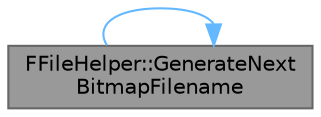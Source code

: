 digraph "FFileHelper::GenerateNextBitmapFilename"
{
 // INTERACTIVE_SVG=YES
 // LATEX_PDF_SIZE
  bgcolor="transparent";
  edge [fontname=Helvetica,fontsize=10,labelfontname=Helvetica,labelfontsize=10];
  node [fontname=Helvetica,fontsize=10,shape=box,height=0.2,width=0.4];
  rankdir="LR";
  Node1 [id="Node000001",label="FFileHelper::GenerateNext\lBitmapFilename",height=0.2,width=0.4,color="gray40", fillcolor="grey60", style="filled", fontcolor="black",tooltip="Generates the next unique bitmap filename with a specified extension."];
  Node1 -> Node1 [id="edge1_Node000001_Node000001",color="steelblue1",style="solid",tooltip=" "];
}
